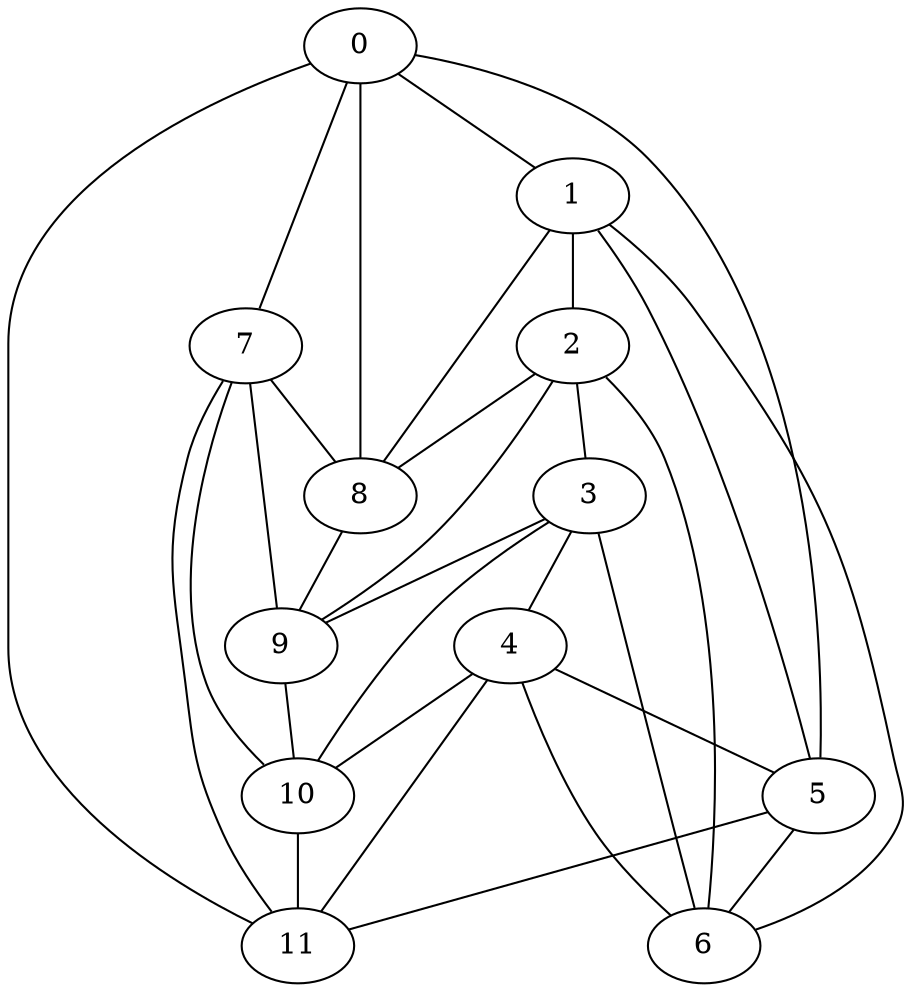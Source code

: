 graph  {
	graph [name="Platonic Icosahedral Graph"];
	0 -- 1;
	0 -- 5;
	0 -- 7;
	0 -- 8;
	0 -- 11;
	1 -- 2;
	1 -- 5;
	1 -- 6;
	1 -- 8;
	2 -- 3;
	2 -- 6;
	2 -- 8;
	2 -- 9;
	3 -- 4;
	3 -- 6;
	3 -- 9;
	3 -- 10;
	4 -- 5;
	4 -- 6;
	4 -- 10;
	4 -- 11;
	5 -- 6;
	5 -- 11;
	7 -- 8;
	7 -- 9;
	7 -- 10;
	7 -- 11;
	8 -- 9;
	9 -- 10;
	10 -- 11;
}
